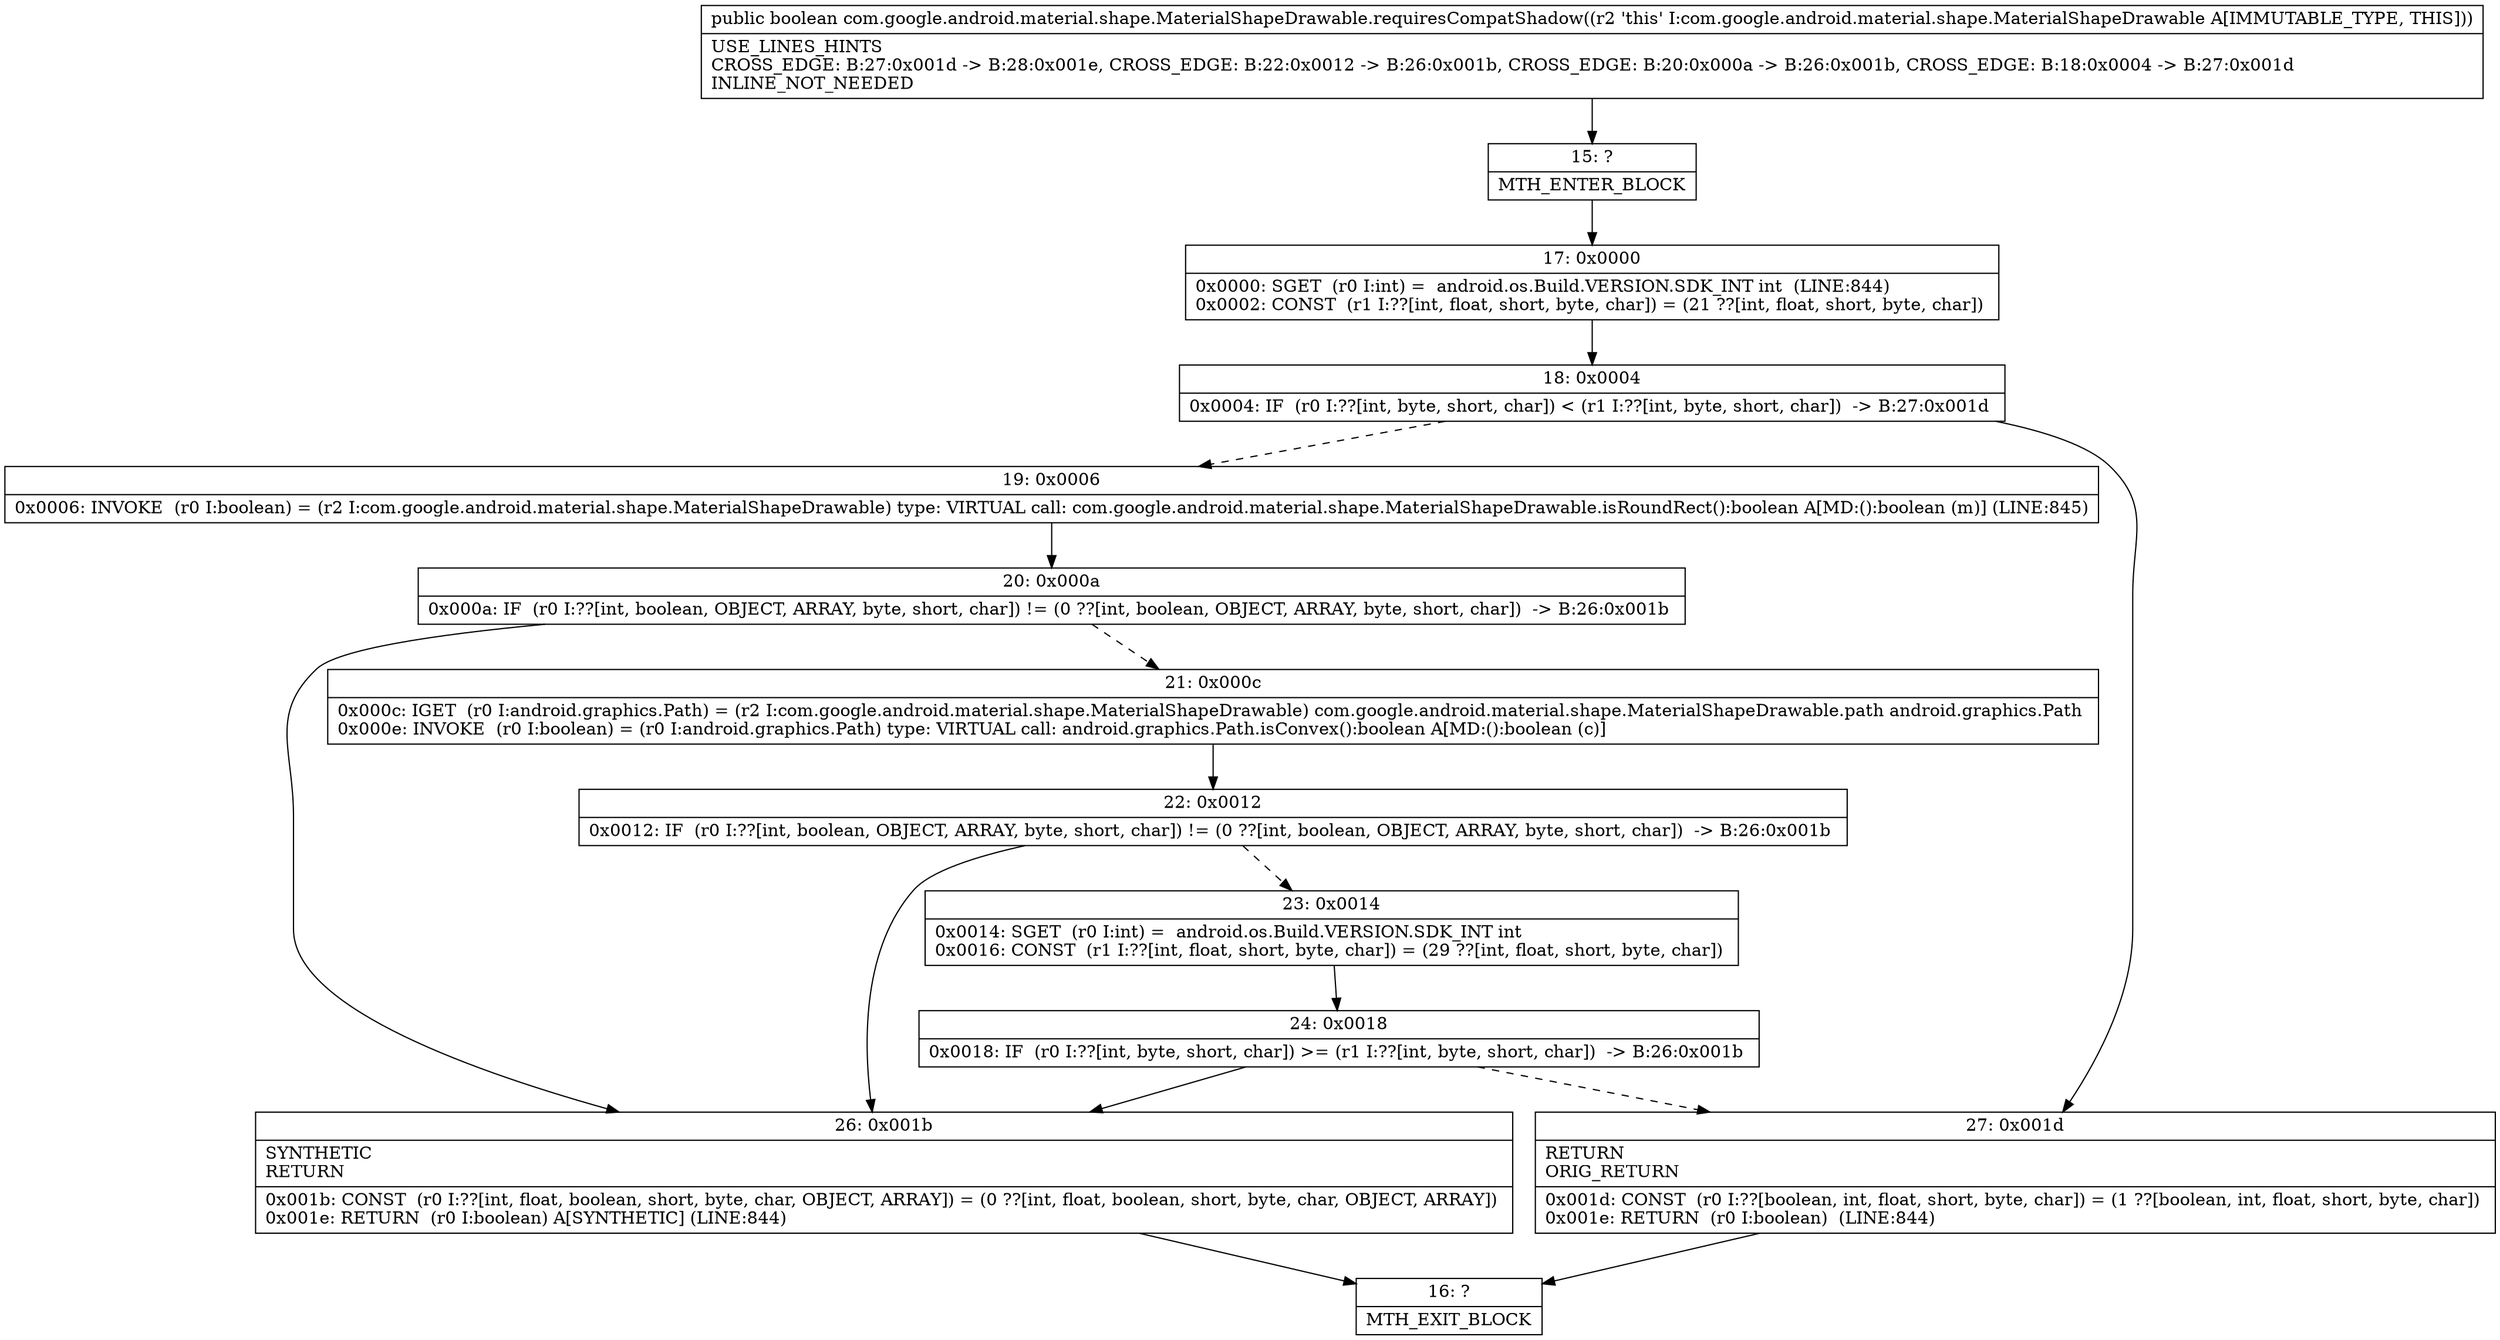 digraph "CFG forcom.google.android.material.shape.MaterialShapeDrawable.requiresCompatShadow()Z" {
Node_15 [shape=record,label="{15\:\ ?|MTH_ENTER_BLOCK\l}"];
Node_17 [shape=record,label="{17\:\ 0x0000|0x0000: SGET  (r0 I:int) =  android.os.Build.VERSION.SDK_INT int  (LINE:844)\l0x0002: CONST  (r1 I:??[int, float, short, byte, char]) = (21 ??[int, float, short, byte, char]) \l}"];
Node_18 [shape=record,label="{18\:\ 0x0004|0x0004: IF  (r0 I:??[int, byte, short, char]) \< (r1 I:??[int, byte, short, char])  \-\> B:27:0x001d \l}"];
Node_19 [shape=record,label="{19\:\ 0x0006|0x0006: INVOKE  (r0 I:boolean) = (r2 I:com.google.android.material.shape.MaterialShapeDrawable) type: VIRTUAL call: com.google.android.material.shape.MaterialShapeDrawable.isRoundRect():boolean A[MD:():boolean (m)] (LINE:845)\l}"];
Node_20 [shape=record,label="{20\:\ 0x000a|0x000a: IF  (r0 I:??[int, boolean, OBJECT, ARRAY, byte, short, char]) != (0 ??[int, boolean, OBJECT, ARRAY, byte, short, char])  \-\> B:26:0x001b \l}"];
Node_21 [shape=record,label="{21\:\ 0x000c|0x000c: IGET  (r0 I:android.graphics.Path) = (r2 I:com.google.android.material.shape.MaterialShapeDrawable) com.google.android.material.shape.MaterialShapeDrawable.path android.graphics.Path \l0x000e: INVOKE  (r0 I:boolean) = (r0 I:android.graphics.Path) type: VIRTUAL call: android.graphics.Path.isConvex():boolean A[MD:():boolean (c)]\l}"];
Node_22 [shape=record,label="{22\:\ 0x0012|0x0012: IF  (r0 I:??[int, boolean, OBJECT, ARRAY, byte, short, char]) != (0 ??[int, boolean, OBJECT, ARRAY, byte, short, char])  \-\> B:26:0x001b \l}"];
Node_23 [shape=record,label="{23\:\ 0x0014|0x0014: SGET  (r0 I:int) =  android.os.Build.VERSION.SDK_INT int \l0x0016: CONST  (r1 I:??[int, float, short, byte, char]) = (29 ??[int, float, short, byte, char]) \l}"];
Node_24 [shape=record,label="{24\:\ 0x0018|0x0018: IF  (r0 I:??[int, byte, short, char]) \>= (r1 I:??[int, byte, short, char])  \-\> B:26:0x001b \l}"];
Node_26 [shape=record,label="{26\:\ 0x001b|SYNTHETIC\lRETURN\l|0x001b: CONST  (r0 I:??[int, float, boolean, short, byte, char, OBJECT, ARRAY]) = (0 ??[int, float, boolean, short, byte, char, OBJECT, ARRAY]) \l0x001e: RETURN  (r0 I:boolean) A[SYNTHETIC] (LINE:844)\l}"];
Node_16 [shape=record,label="{16\:\ ?|MTH_EXIT_BLOCK\l}"];
Node_27 [shape=record,label="{27\:\ 0x001d|RETURN\lORIG_RETURN\l|0x001d: CONST  (r0 I:??[boolean, int, float, short, byte, char]) = (1 ??[boolean, int, float, short, byte, char]) \l0x001e: RETURN  (r0 I:boolean)  (LINE:844)\l}"];
MethodNode[shape=record,label="{public boolean com.google.android.material.shape.MaterialShapeDrawable.requiresCompatShadow((r2 'this' I:com.google.android.material.shape.MaterialShapeDrawable A[IMMUTABLE_TYPE, THIS]))  | USE_LINES_HINTS\lCROSS_EDGE: B:27:0x001d \-\> B:28:0x001e, CROSS_EDGE: B:22:0x0012 \-\> B:26:0x001b, CROSS_EDGE: B:20:0x000a \-\> B:26:0x001b, CROSS_EDGE: B:18:0x0004 \-\> B:27:0x001d\lINLINE_NOT_NEEDED\l}"];
MethodNode -> Node_15;Node_15 -> Node_17;
Node_17 -> Node_18;
Node_18 -> Node_19[style=dashed];
Node_18 -> Node_27;
Node_19 -> Node_20;
Node_20 -> Node_21[style=dashed];
Node_20 -> Node_26;
Node_21 -> Node_22;
Node_22 -> Node_23[style=dashed];
Node_22 -> Node_26;
Node_23 -> Node_24;
Node_24 -> Node_26;
Node_24 -> Node_27[style=dashed];
Node_26 -> Node_16;
Node_27 -> Node_16;
}


